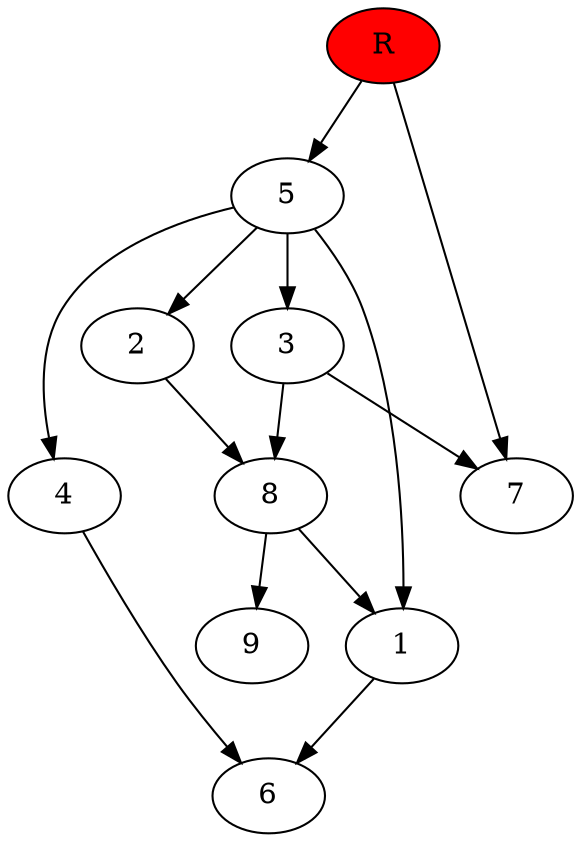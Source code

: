 digraph prb6148 {
	1
	2
	3
	4
	5
	6
	7
	8
	R [fillcolor="#ff0000" style=filled]
	1 -> 6
	2 -> 8
	3 -> 7
	3 -> 8
	4 -> 6
	5 -> 1
	5 -> 2
	5 -> 3
	5 -> 4
	8 -> 1
	8 -> 9
	R -> 5
	R -> 7
}
